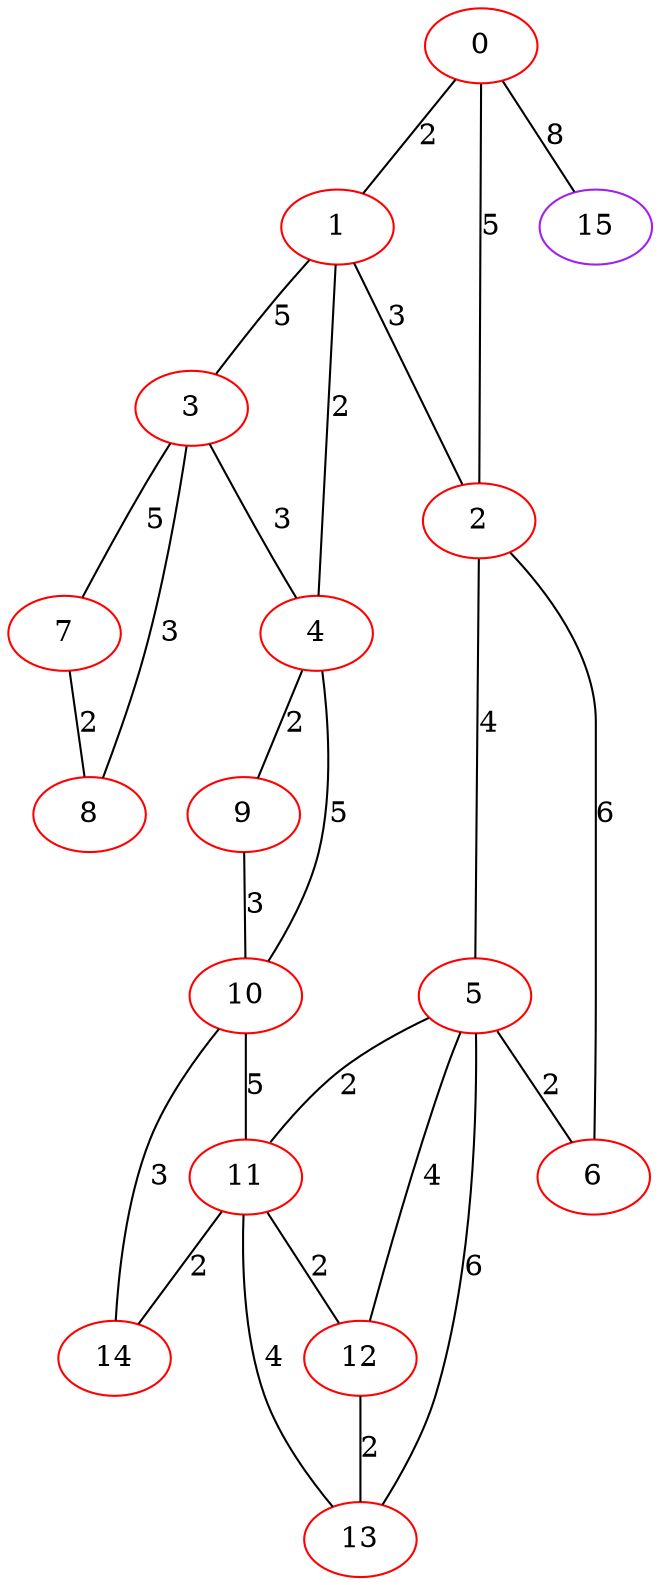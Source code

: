 graph "" {
0 [color=red, weight=1];
1 [color=red, weight=1];
2 [color=red, weight=1];
3 [color=red, weight=1];
4 [color=red, weight=1];
5 [color=red, weight=1];
6 [color=red, weight=1];
7 [color=red, weight=1];
8 [color=red, weight=1];
9 [color=red, weight=1];
10 [color=red, weight=1];
11 [color=red, weight=1];
12 [color=red, weight=1];
13 [color=red, weight=1];
14 [color=red, weight=1];
15 [color=purple, weight=4];
0 -- 1  [key=0, label=2];
0 -- 2  [key=0, label=5];
0 -- 15  [key=0, label=8];
1 -- 2  [key=0, label=3];
1 -- 3  [key=0, label=5];
1 -- 4  [key=0, label=2];
2 -- 5  [key=0, label=4];
2 -- 6  [key=0, label=6];
3 -- 8  [key=0, label=3];
3 -- 4  [key=0, label=3];
3 -- 7  [key=0, label=5];
4 -- 10  [key=0, label=5];
4 -- 9  [key=0, label=2];
5 -- 11  [key=0, label=2];
5 -- 12  [key=0, label=4];
5 -- 13  [key=0, label=6];
5 -- 6  [key=0, label=2];
7 -- 8  [key=0, label=2];
9 -- 10  [key=0, label=3];
10 -- 11  [key=0, label=5];
10 -- 14  [key=0, label=3];
11 -- 12  [key=0, label=2];
11 -- 14  [key=0, label=2];
11 -- 13  [key=0, label=4];
12 -- 13  [key=0, label=2];
}
